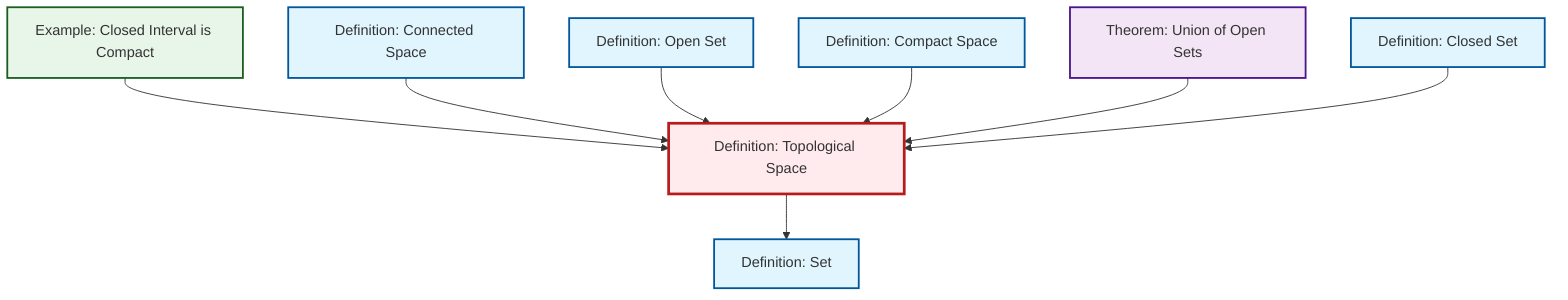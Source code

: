 graph TD
    classDef definition fill:#e1f5fe,stroke:#01579b,stroke-width:2px
    classDef theorem fill:#f3e5f5,stroke:#4a148c,stroke-width:2px
    classDef axiom fill:#fff3e0,stroke:#e65100,stroke-width:2px
    classDef example fill:#e8f5e9,stroke:#1b5e20,stroke-width:2px
    classDef current fill:#ffebee,stroke:#b71c1c,stroke-width:3px
    def-set["Definition: Set"]:::definition
    def-topological-space["Definition: Topological Space"]:::definition
    ex-closed-interval-compact["Example: Closed Interval is Compact"]:::example
    def-compact["Definition: Compact Space"]:::definition
    def-connected["Definition: Connected Space"]:::definition
    thm-union-open-sets["Theorem: Union of Open Sets"]:::theorem
    def-closed-set["Definition: Closed Set"]:::definition
    def-open-set["Definition: Open Set"]:::definition
    ex-closed-interval-compact --> def-topological-space
    def-connected --> def-topological-space
    def-open-set --> def-topological-space
    def-topological-space --> def-set
    def-compact --> def-topological-space
    thm-union-open-sets --> def-topological-space
    def-closed-set --> def-topological-space
    class def-topological-space current